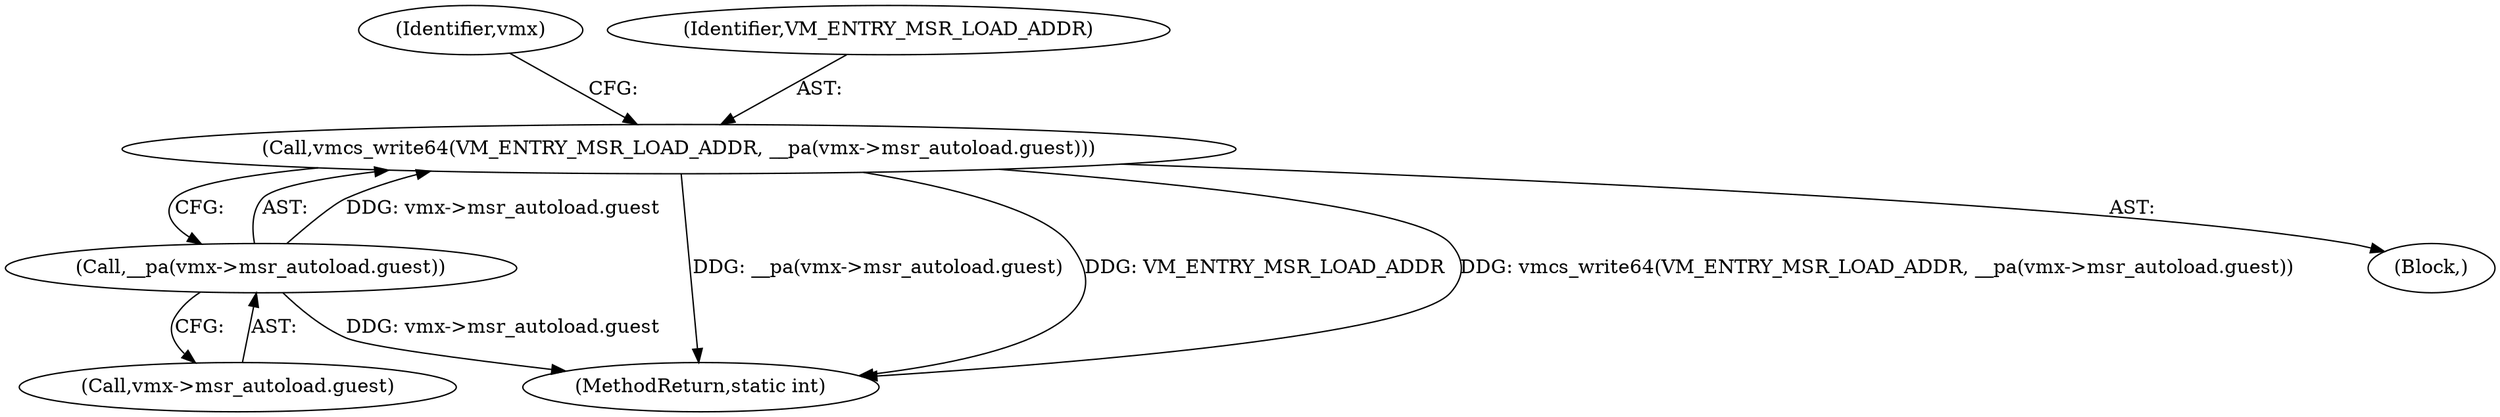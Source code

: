 digraph "0_linux_51aa68e7d57e3217192d88ce90fd5b8ef29ec94f@API" {
"1000616" [label="(Call,vmcs_write64(VM_ENTRY_MSR_LOAD_ADDR, __pa(vmx->msr_autoload.guest)))"];
"1000618" [label="(Call,__pa(vmx->msr_autoload.guest))"];
"1000619" [label="(Call,vmx->msr_autoload.guest)"];
"1000616" [label="(Call,vmcs_write64(VM_ENTRY_MSR_LOAD_ADDR, __pa(vmx->msr_autoload.guest)))"];
"1001021" [label="(MethodReturn,static int)"];
"1000618" [label="(Call,__pa(vmx->msr_autoload.guest))"];
"1000126" [label="(Block,)"];
"1000626" [label="(Identifier,vmx)"];
"1000617" [label="(Identifier,VM_ENTRY_MSR_LOAD_ADDR)"];
"1000616" -> "1000126"  [label="AST: "];
"1000616" -> "1000618"  [label="CFG: "];
"1000617" -> "1000616"  [label="AST: "];
"1000618" -> "1000616"  [label="AST: "];
"1000626" -> "1000616"  [label="CFG: "];
"1000616" -> "1001021"  [label="DDG: __pa(vmx->msr_autoload.guest)"];
"1000616" -> "1001021"  [label="DDG: VM_ENTRY_MSR_LOAD_ADDR"];
"1000616" -> "1001021"  [label="DDG: vmcs_write64(VM_ENTRY_MSR_LOAD_ADDR, __pa(vmx->msr_autoload.guest))"];
"1000618" -> "1000616"  [label="DDG: vmx->msr_autoload.guest"];
"1000618" -> "1000619"  [label="CFG: "];
"1000619" -> "1000618"  [label="AST: "];
"1000618" -> "1001021"  [label="DDG: vmx->msr_autoload.guest"];
}
